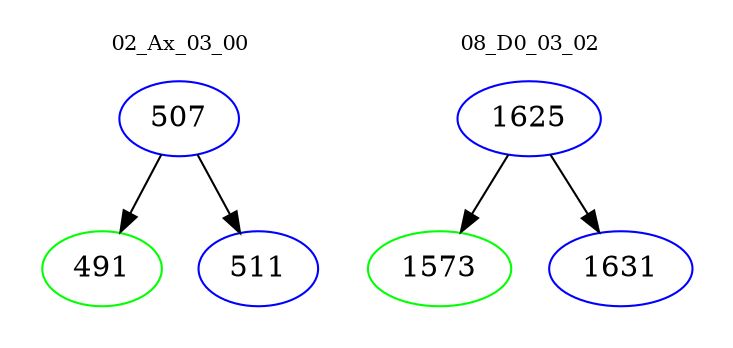 digraph{
subgraph cluster_0 {
color = white
label = "02_Ax_03_00";
fontsize=10;
T0_507 [label="507", color="blue"]
T0_507 -> T0_491 [color="black"]
T0_491 [label="491", color="green"]
T0_507 -> T0_511 [color="black"]
T0_511 [label="511", color="blue"]
}
subgraph cluster_1 {
color = white
label = "08_D0_03_02";
fontsize=10;
T1_1625 [label="1625", color="blue"]
T1_1625 -> T1_1573 [color="black"]
T1_1573 [label="1573", color="green"]
T1_1625 -> T1_1631 [color="black"]
T1_1631 [label="1631", color="blue"]
}
}
